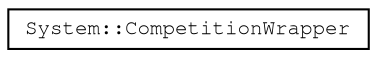 digraph "Graphical Class Hierarchy"
{
 // LATEX_PDF_SIZE
  edge [fontname="FreeMono",fontsize="10",labelfontname="FreeMono",labelfontsize="10"];
  node [fontname="FreeMono",fontsize="10",shape=record];
  rankdir="LR";
  Node0 [label="System::CompetitionWrapper",height=0.2,width=0.4,color="black", fillcolor="white", style="filled",URL="$struct_system_1_1_competition_wrapper.html",tooltip=" "];
}
